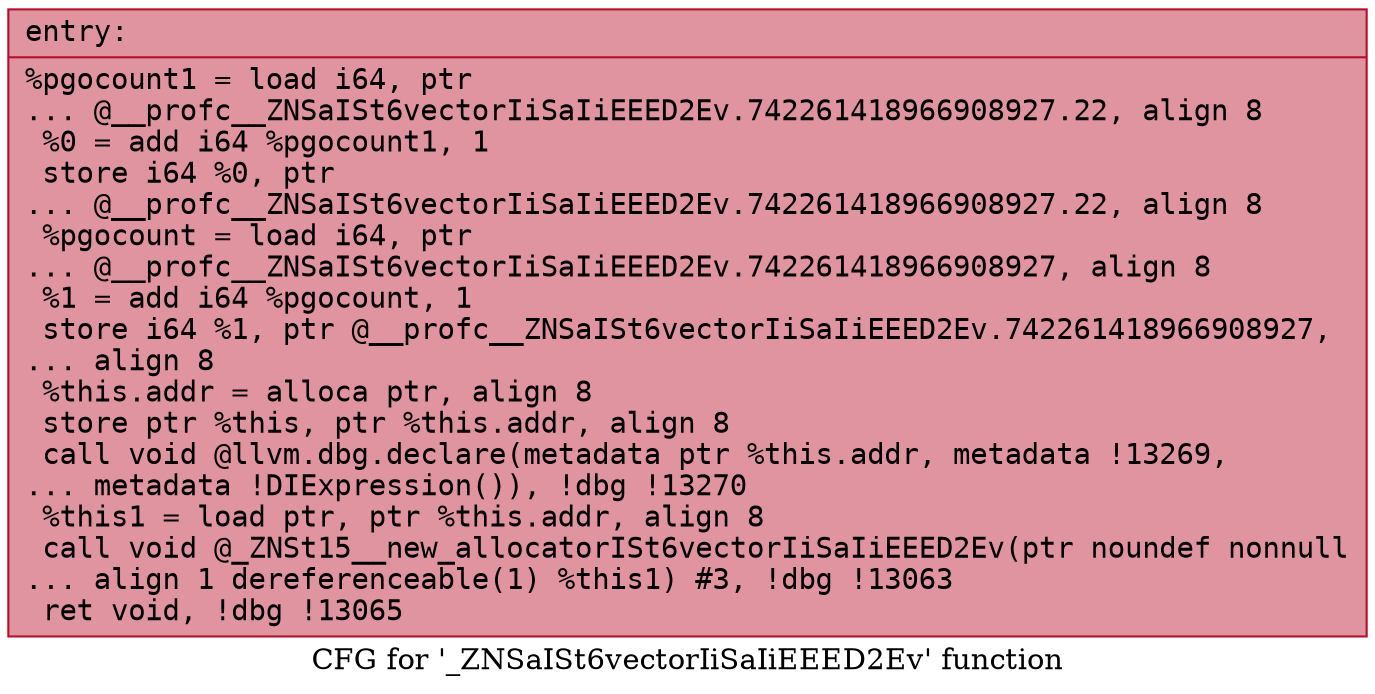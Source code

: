 digraph "CFG for '_ZNSaISt6vectorIiSaIiEEED2Ev' function" {
	label="CFG for '_ZNSaISt6vectorIiSaIiEEED2Ev' function";

	Node0x564268dd87e0 [shape=record,color="#b70d28ff", style=filled, fillcolor="#b70d2870" fontname="Courier",label="{entry:\l|  %pgocount1 = load i64, ptr\l... @__profc__ZNSaISt6vectorIiSaIiEEED2Ev.742261418966908927.22, align 8\l  %0 = add i64 %pgocount1, 1\l  store i64 %0, ptr\l... @__profc__ZNSaISt6vectorIiSaIiEEED2Ev.742261418966908927.22, align 8\l  %pgocount = load i64, ptr\l... @__profc__ZNSaISt6vectorIiSaIiEEED2Ev.742261418966908927, align 8\l  %1 = add i64 %pgocount, 1\l  store i64 %1, ptr @__profc__ZNSaISt6vectorIiSaIiEEED2Ev.742261418966908927,\l... align 8\l  %this.addr = alloca ptr, align 8\l  store ptr %this, ptr %this.addr, align 8\l  call void @llvm.dbg.declare(metadata ptr %this.addr, metadata !13269,\l... metadata !DIExpression()), !dbg !13270\l  %this1 = load ptr, ptr %this.addr, align 8\l  call void @_ZNSt15__new_allocatorISt6vectorIiSaIiEEED2Ev(ptr noundef nonnull\l... align 1 dereferenceable(1) %this1) #3, !dbg !13063\l  ret void, !dbg !13065\l}"];
}
